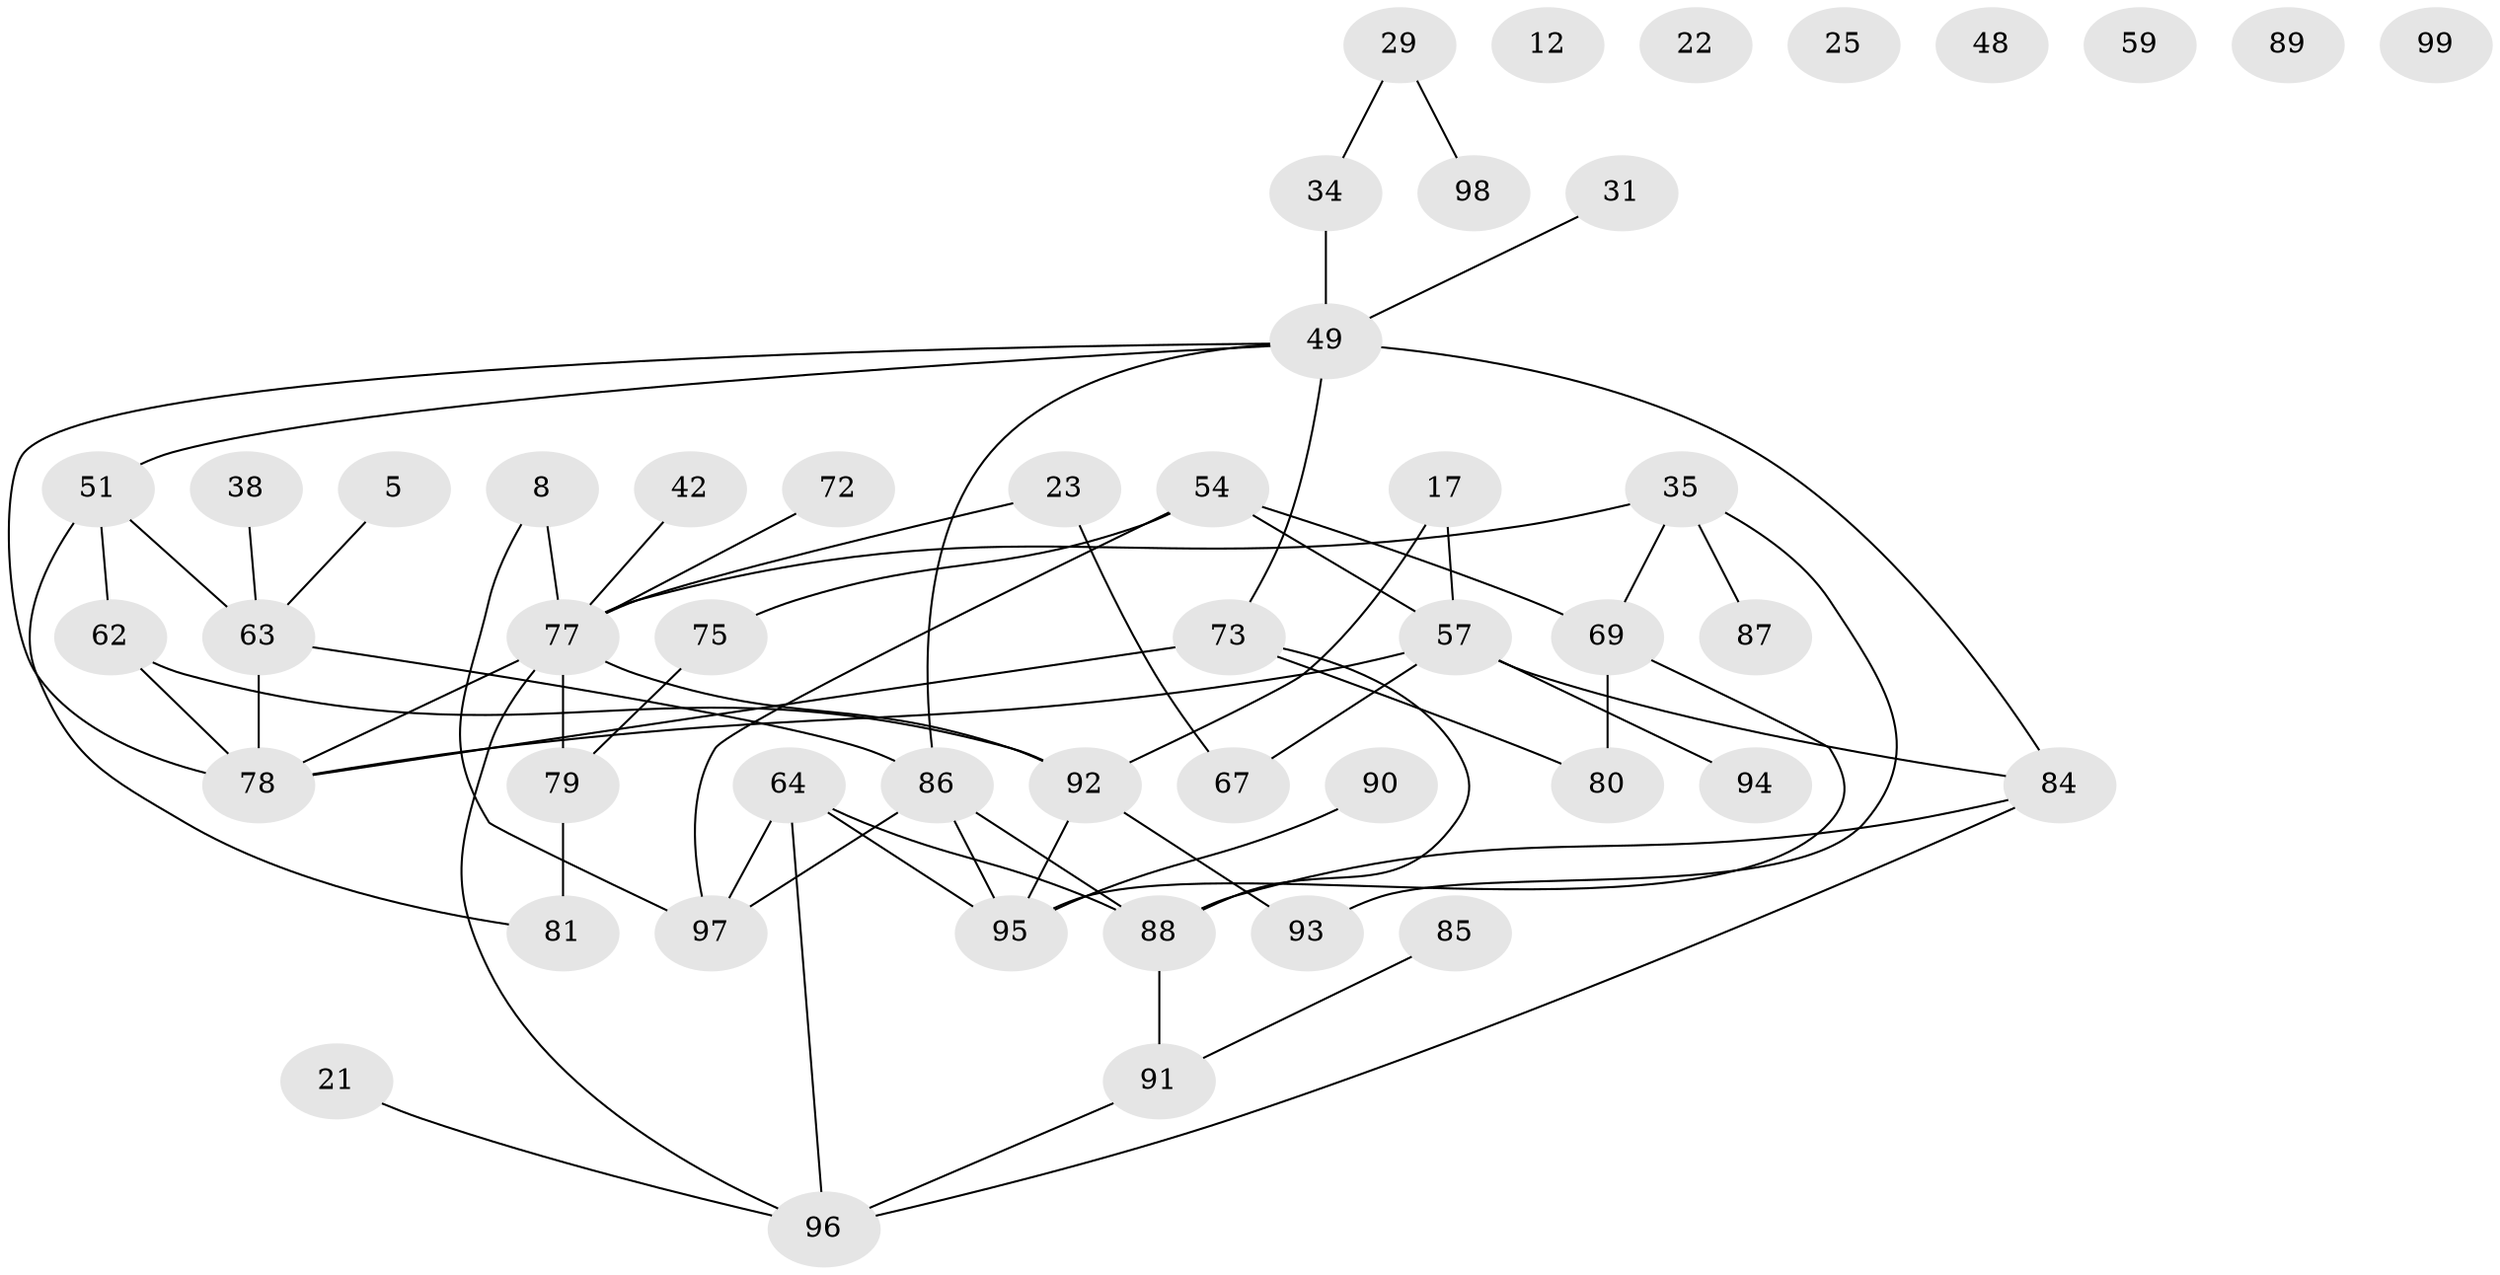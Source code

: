 // original degree distribution, {1: 0.18181818181818182, 3: 0.24242424242424243, 2: 0.29292929292929293, 4: 0.1111111111111111, 0: 0.0707070707070707, 5: 0.050505050505050504, 6: 0.04040404040404041, 7: 0.010101010101010102}
// Generated by graph-tools (version 1.1) at 2025/39/03/09/25 04:39:55]
// undirected, 49 vertices, 65 edges
graph export_dot {
graph [start="1"]
  node [color=gray90,style=filled];
  5;
  8;
  12;
  17;
  21;
  22;
  23;
  25;
  29;
  31;
  34;
  35 [super="+15"];
  38;
  42 [super="+1"];
  48;
  49 [super="+32"];
  51 [super="+7+33"];
  54;
  57 [super="+11+36+30"];
  59;
  62;
  63;
  64 [super="+26+52"];
  67;
  69 [super="+20+24"];
  72;
  73 [super="+37+61"];
  75;
  77 [super="+68"];
  78 [super="+9+41+66+44+74"];
  79;
  80;
  81;
  84 [super="+83+45"];
  85;
  86 [super="+14+65+53"];
  87;
  88 [super="+76"];
  89;
  90;
  91 [super="+55"];
  92 [super="+56"];
  93;
  94;
  95 [super="+43"];
  96 [super="+60"];
  97;
  98;
  99;
  5 -- 63;
  8 -- 77;
  8 -- 97;
  17 -- 92;
  17 -- 57;
  21 -- 96;
  23 -- 67;
  23 -- 77;
  29 -- 34;
  29 -- 98;
  31 -- 49;
  34 -- 49 [weight=2];
  35 -- 93;
  35 -- 87;
  35 -- 77;
  35 -- 69;
  38 -- 63;
  42 -- 77;
  49 -- 73 [weight=3];
  49 -- 84;
  49 -- 51;
  49 -- 78;
  49 -- 86;
  51 -- 62;
  51 -- 63 [weight=2];
  51 -- 81;
  54 -- 57;
  54 -- 75;
  54 -- 97;
  54 -- 69;
  57 -- 94;
  57 -- 67;
  57 -- 84;
  57 -- 78 [weight=2];
  62 -- 92;
  62 -- 78;
  63 -- 86;
  63 -- 78;
  64 -- 96;
  64 -- 95;
  64 -- 97;
  64 -- 88;
  69 -- 80;
  69 -- 95;
  72 -- 77;
  73 -- 80;
  73 -- 88;
  73 -- 78 [weight=2];
  75 -- 79;
  77 -- 92 [weight=3];
  77 -- 96;
  77 -- 78 [weight=2];
  77 -- 79;
  79 -- 81;
  84 -- 96;
  84 -- 88;
  85 -- 91;
  86 -- 95;
  86 -- 97;
  86 -- 88;
  88 -- 91;
  90 -- 95;
  91 -- 96;
  92 -- 93;
  92 -- 95;
}
